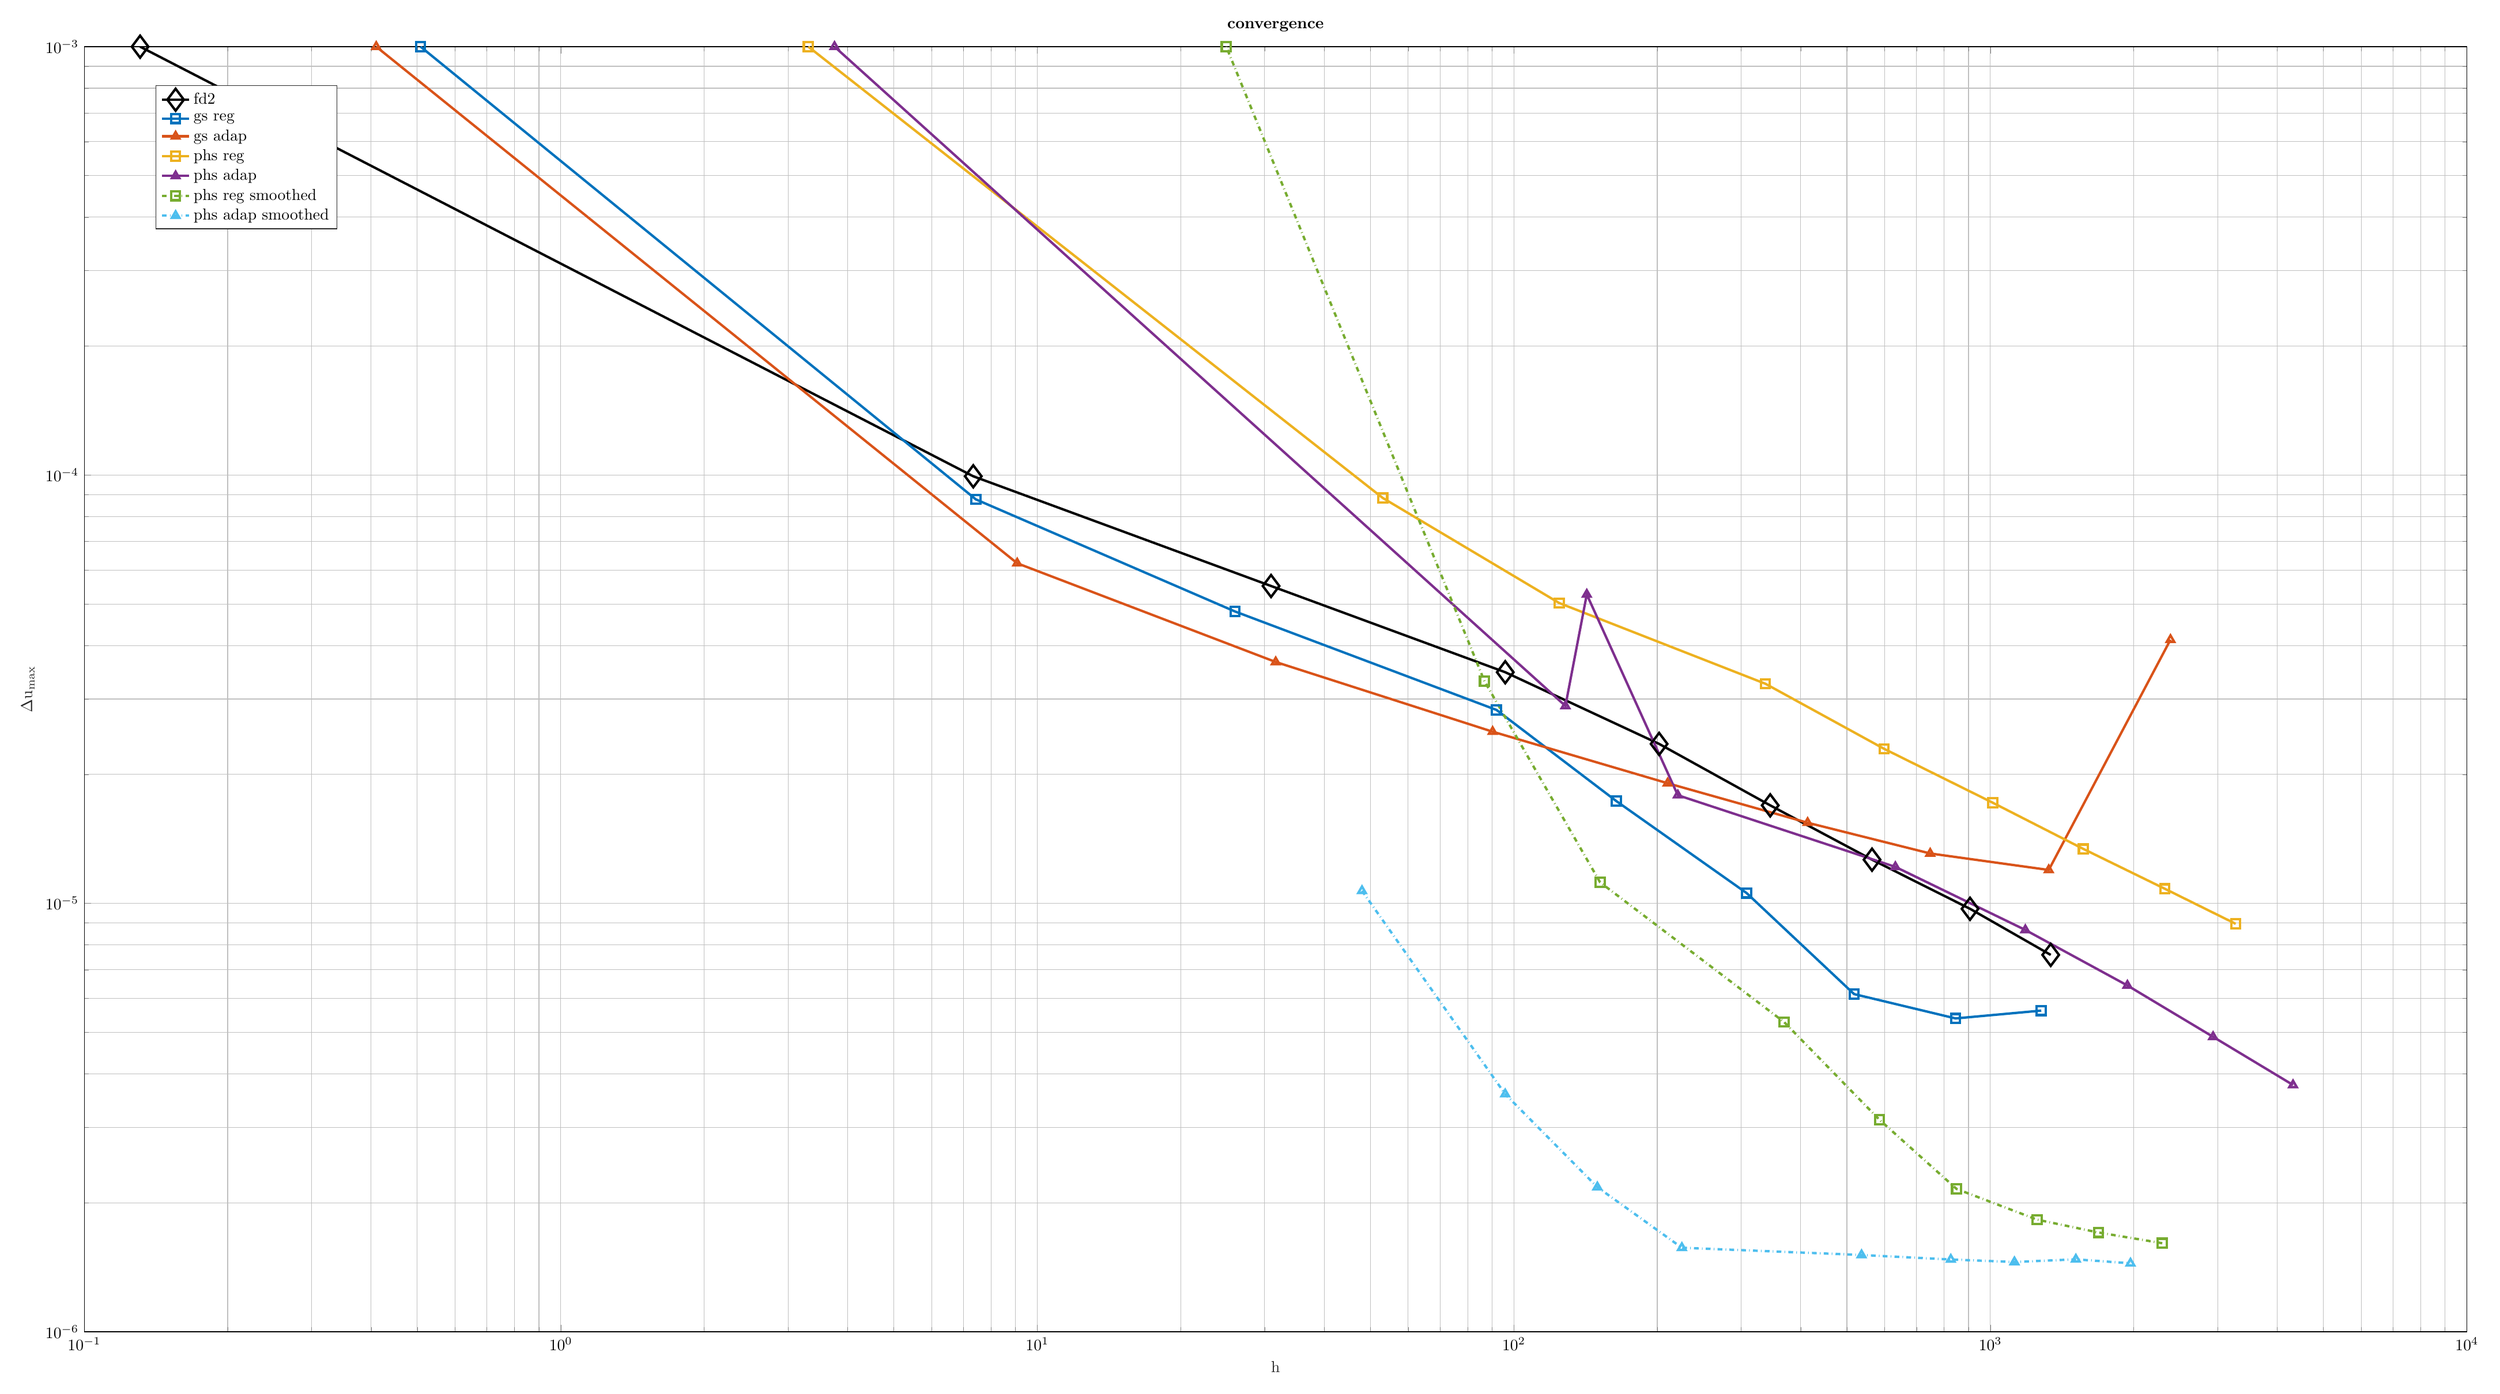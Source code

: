 % This file was created by matlab2tikz.
%
%The latest updates can be retrieved from
%  http://www.mathworks.com/matlabcentral/fileexchange/22022-matlab2tikz-matlab2tikz
%where you can also make suggestions and rate matlab2tikz.
%
\definecolor{mycolor1}{rgb}{0.0,0.447,0.741}%
\definecolor{mycolor2}{rgb}{0.85,0.325,0.098}%
\definecolor{mycolor3}{rgb}{0.929,0.694,0.125}%
\definecolor{mycolor4}{rgb}{0.494,0.184,0.556}%
\definecolor{mycolor5}{rgb}{0.466,0.674,0.188}%
\definecolor{mycolor6}{rgb}{0.301,0.745,0.933}%
%
\begin{tikzpicture}

\begin{axis}[%
width=20.667in,
height=11.15in,
at={(3.467in,1.505in)},
scale only axis,
xmode=log,
xmin=0.1,
xmax=10000,
xminorticks=true,
xlabel style={font=\color{white!15!black}},
xlabel={h},
ymode=log,
ymin=1e-06,
ymax=0.001,
yminorticks=true,
ylabel style={font=\color{white!15!black}},
ylabel={$\Delta\text{u}_{\text{max}}$},
axis background/.style={fill=white},
title style={font=\bfseries},
title={convergence},
xmajorgrids,
xminorgrids,
ymajorgrids,
yminorgrids,
legend style={at={(0.03,0.97)}, anchor=north west, legend cell align=left, align=left, draw=white!15!black}
]
\addplot [color=black, line width=1.5pt, mark size=6.9pt, mark=diamond, mark options={solid, black}]
  table[row sep=crcr]{%
0.131	0.001\\
1.565	0.0\\
7.34	9.933e-05\\
30.946	5.508e-05\\
95.941	3.465e-05\\
201.791	2.357e-05\\
345.223	1.694e-05\\
564.543	1.265e-05\\
906.447	9.715e-06\\
1338.635	7.583e-06\\
};
\addlegendentry{fd2}

\addplot [color=mycolor1, line width=1.5pt, mark size=2.8pt, mark=square, mark options={solid, mycolor1}]
  table[row sep=crcr]{%
0.508	0.001\\
2.791	0.0\\
7.433	8.773e-05\\
25.996	4.803e-05\\
91.973	2.829e-05\\
164.027	1.734e-05\\
308.041	1.057e-05\\
517.682	6.142e-06\\
845.32	5.389e-06\\
1278.709	5.62e-06\\
};
\addlegendentry{gs reg}

\addplot [color=mycolor2, line width=1.5pt, mark size=2.7pt, mark=triangle, mark options={solid, mycolor2}]
  table[row sep=crcr]{%
0.41	0.001\\
2.745	0.0\\
9.075	6.224e-05\\
31.647	3.661e-05\\
90.264	2.517e-05\\
210.287	1.908e-05\\
413.554	1.543e-05\\
747.879	1.308e-05\\
1326.026	1.197e-05\\
2387.822	4.127e-05\\
};
\addlegendentry{gs adap}

\addplot [color=mycolor3, line width=1.5pt, mark size=2.8pt, mark=square, mark options={solid, mycolor3}]
  table[row sep=crcr]{%
3.308	0.001\\
27.352	0.0\\
53.077	8.842e-05\\
124.559	5.025e-05\\
337.214	3.257e-05\\
598.337	2.296e-05\\
1011.869	1.718e-05\\
1567.74	1.34e-05\\
2323.058	1.082e-05\\
3272.039	8.961e-06\\
};
\addlegendentry{phs reg}

\addplot [color=mycolor4, line width=1.5pt, mark size=2.7pt, mark=triangle, mark options={solid, mycolor4}]
  table[row sep=crcr]{%
3.754	0.001\\
17.639	0.0\\
128.325	2.891e-05\\
142.271	5.264e-05\\
220.884	1.789e-05\\
631.949	1.217e-05\\
1184.073	8.671e-06\\
1939.42	6.433e-06\\
2933.78	4.881e-06\\
4316.834	3.769e-06\\
};
\addlegendentry{phs adap}

\addplot [color=mycolor5, dashdotted, line width=1.5pt, mark size=2.8pt, mark=square, mark options={solid, mycolor5}]
  table[row sep=crcr]{%
2294.783	1.61e-06\\
1686.522	1.705e-06\\
1254.089	1.827e-06\\
849.41	2.155e-06\\
585.035	3.127e-06\\
369.218	5.284e-06\\
151.718	1.12e-05\\
86.787	3.302e-05\\
196.999	0.0\\
24.919	0.001\\
};
\addlegendentry{phs reg smoothed}

\addplot [color=mycolor6, dashdotted, line width=1.5pt, mark size=2.7pt, mark=triangle, mark options={solid, mycolor6}]
  table[row sep=crcr]{%
20.813	0.0\\
48.018	1.07e-05\\
95.924	3.588e-06\\
149.717	2.176e-06\\
225.255	1.571e-06\\
536.642	1.511e-06\\
826.054	1.475e-06\\
1123.414	1.455e-06\\
1511.578	1.476e-06\\
1968.578	1.445e-06\\
};
\addlegendentry{phs adap smoothed}

\end{axis}
\end{tikzpicture}%